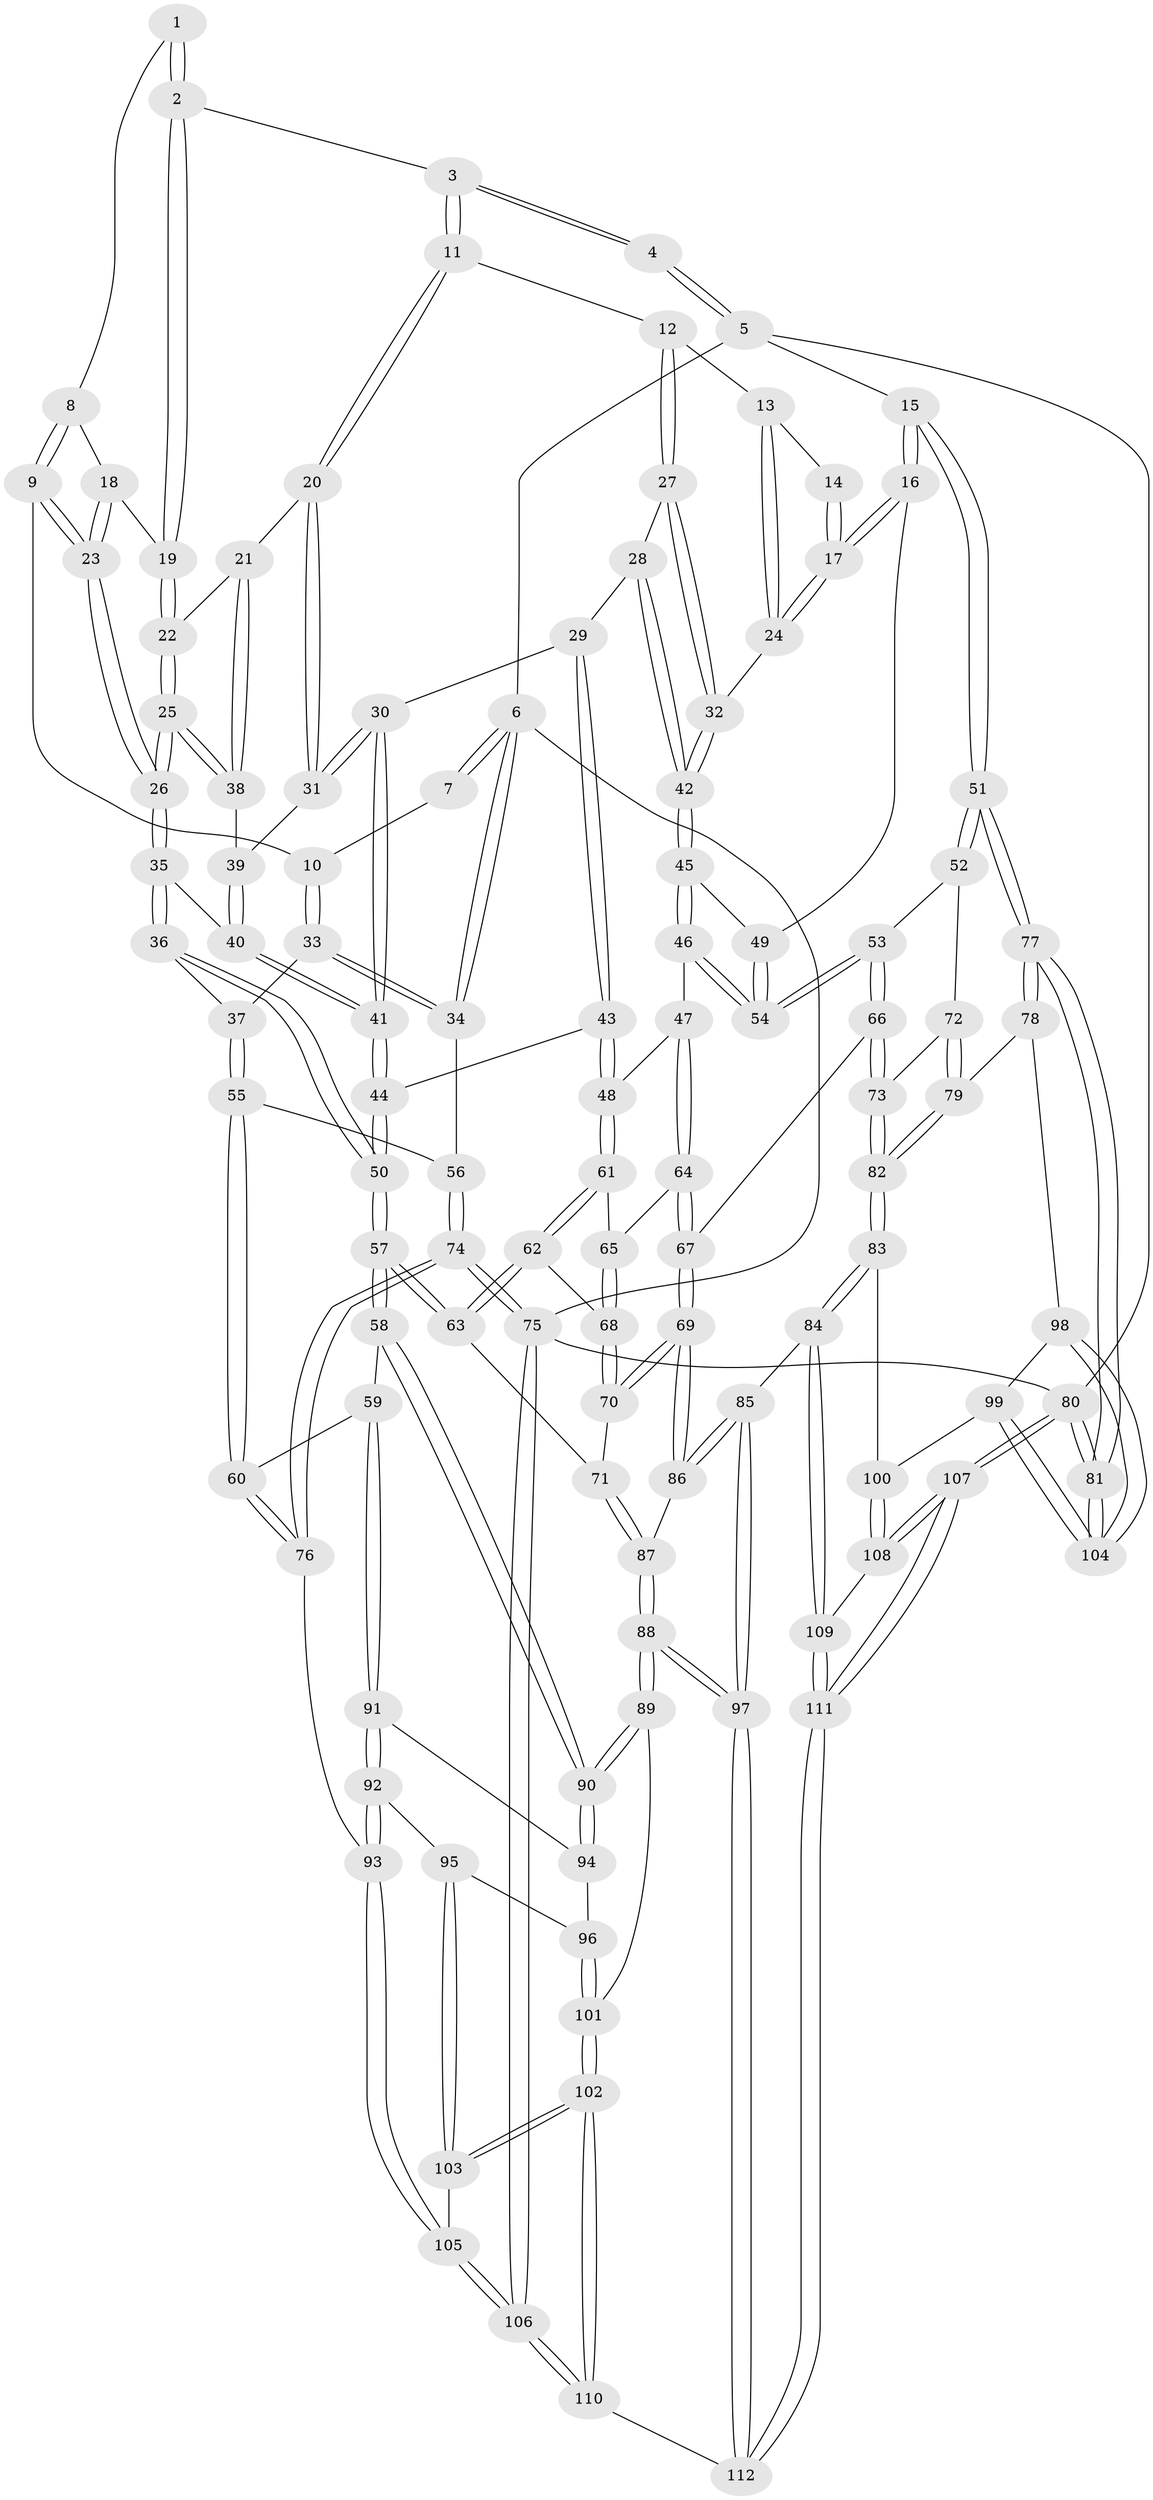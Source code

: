 // Generated by graph-tools (version 1.1) at 2025/17/03/09/25 04:17:12]
// undirected, 112 vertices, 277 edges
graph export_dot {
graph [start="1"]
  node [color=gray90,style=filled];
  1 [pos="+0.18839330512703245+0"];
  2 [pos="+0.4102605865785342+0"];
  3 [pos="+0.4232677428143503+0"];
  4 [pos="+0.7737049499344818+0"];
  5 [pos="+1+0"];
  6 [pos="+0+0"];
  7 [pos="+0.0463358215566633+0"];
  8 [pos="+0.18991555728487422+0.038074672177977616"];
  9 [pos="+0.12487857986276596+0.10836937322622743"];
  10 [pos="+0.11896081819821804+0.10752055750902124"];
  11 [pos="+0.5796783563032228+0.05898706346830348"];
  12 [pos="+0.6111278506311709+0.10410565741960581"];
  13 [pos="+0.7060813496309053+0.02558642487950797"];
  14 [pos="+0.769599472555038+0"];
  15 [pos="+1+0.1973224061311732"];
  16 [pos="+0.9429004310616089+0.2205319844644652"];
  17 [pos="+0.8510073671245136+0.18633124460161743"];
  18 [pos="+0.265181232951777+0.04295006291925291"];
  19 [pos="+0.38056731194703813+0"];
  20 [pos="+0.41740946403582474+0.11616488713753763"];
  21 [pos="+0.41357696079393436+0.10885042527431953"];
  22 [pos="+0.3839283553436889+0"];
  23 [pos="+0.20108411291099082+0.1434397040804358"];
  24 [pos="+0.8299195440891386+0.18434930672165944"];
  25 [pos="+0.2524525746365209+0.16825482092236038"];
  26 [pos="+0.22659966920735367+0.17594773703194572"];
  27 [pos="+0.6057007290884145+0.15782738676501845"];
  28 [pos="+0.5742888574005146+0.18886866885664758"];
  29 [pos="+0.5549305716260736+0.19948385518599407"];
  30 [pos="+0.4436991288382962+0.15936626268123177"];
  31 [pos="+0.4289996312597842+0.14142032336189284"];
  32 [pos="+0.7823997703312003+0.19638795489958744"];
  33 [pos="+0+0.21121580437110718"];
  34 [pos="+0+0.20894958276544937"];
  35 [pos="+0.22384366068111272+0.23272913463939449"];
  36 [pos="+0.17587373640672888+0.29469091359574845"];
  37 [pos="+0.12945036367267787+0.3160860767821382"];
  38 [pos="+0.2742873033986285+0.16860294993330746"];
  39 [pos="+0.3343724852728486+0.20102619184643544"];
  40 [pos="+0.32800463415514136+0.2742880978197786"];
  41 [pos="+0.37029169965624664+0.31587060704109055"];
  42 [pos="+0.6928950281379561+0.31070294110048063"];
  43 [pos="+0.5306488174962531+0.3437078176313034"];
  44 [pos="+0.37482076051349567+0.33509399561792547"];
  45 [pos="+0.6866390472927852+0.35051070989255184"];
  46 [pos="+0.6786670901356571+0.37824208579303176"];
  47 [pos="+0.6299411093963919+0.39934575529704763"];
  48 [pos="+0.5334371056328492+0.34783776939929567"];
  49 [pos="+0.9072129901450423+0.2662016370397413"];
  50 [pos="+0.3333317436443766+0.40015706939323614"];
  51 [pos="+1+0.4597946027119605"];
  52 [pos="+0.9131113605561662+0.5247228654696026"];
  53 [pos="+0.8029471409347688+0.4455468238681552"];
  54 [pos="+0.797829674181331+0.42671341543018504"];
  55 [pos="+0.13760964410088186+0.4782114164850868"];
  56 [pos="+0+0.3887371688111274"];
  57 [pos="+0.31097054143137953+0.5345623519850908"];
  58 [pos="+0.29667904022020775+0.5425714531015555"];
  59 [pos="+0.28400134226770585+0.5455642212753228"];
  60 [pos="+0.16514860379371818+0.5210569499302095"];
  61 [pos="+0.4811611209937585+0.4639115329255202"];
  62 [pos="+0.4279737310855844+0.5208104378569595"];
  63 [pos="+0.3911301802820718+0.5486246667124982"];
  64 [pos="+0.6266723197416295+0.4384747825378001"];
  65 [pos="+0.5753134704118233+0.4875920234240832"];
  66 [pos="+0.7055737403876547+0.5860581033225694"];
  67 [pos="+0.6970012277336891+0.5857150560913968"];
  68 [pos="+0.5657773743979335+0.5124109263336737"];
  69 [pos="+0.6431797559438144+0.6154646456656797"];
  70 [pos="+0.574841172760989+0.581995063427615"];
  71 [pos="+0.44714563845798105+0.5965988439981611"];
  72 [pos="+0.8845528107076449+0.5742654589812205"];
  73 [pos="+0.7164000848689307+0.5938279486937875"];
  74 [pos="+0+0.697415933009032"];
  75 [pos="+0+1"];
  76 [pos="+0+0.6949592796881703"];
  77 [pos="+1+0.6491474248366063"];
  78 [pos="+0.9000308441788921+0.7155778530717597"];
  79 [pos="+0.88215278218469+0.7079759060863084"];
  80 [pos="+1+1"];
  81 [pos="+1+1"];
  82 [pos="+0.8030992085645348+0.7273146300201928"];
  83 [pos="+0.7552071303609812+0.7969034405813835"];
  84 [pos="+0.6994120955565722+0.835333846906575"];
  85 [pos="+0.6839347497656628+0.8368045734134233"];
  86 [pos="+0.6078694742038888+0.7066872454447873"];
  87 [pos="+0.4889709577421163+0.715615633897607"];
  88 [pos="+0.4187439666244888+0.8386315563340431"];
  89 [pos="+0.4065190077141276+0.8376029753847936"];
  90 [pos="+0.3742218098218676+0.781124999525222"];
  91 [pos="+0.2623333466414861+0.609259119091682"];
  92 [pos="+0.0836296116219498+0.747396165315386"];
  93 [pos="+0.04954803541944316+0.7464432596770182"];
  94 [pos="+0.23798360828002627+0.7091546565074048"];
  95 [pos="+0.19823876139724306+0.7621263183152944"];
  96 [pos="+0.20999415399974894+0.7572710551651749"];
  97 [pos="+0.5484289307871106+0.9590414800408056"];
  98 [pos="+0.9205794053358838+0.7891397988190452"];
  99 [pos="+0.8707549690603887+0.8579609549440896"];
  100 [pos="+0.864736461465768+0.8594700372536636"];
  101 [pos="+0.3504444308116269+0.8594569791023787"];
  102 [pos="+0.2649295192946492+0.9398469062171929"];
  103 [pos="+0.19248183498711216+0.8564177621258215"];
  104 [pos="+1+0.9802920559658239"];
  105 [pos="+0.09074830133995078+0.8617374237066157"];
  106 [pos="+0.03753630547170554+1"];
  107 [pos="+1+1"];
  108 [pos="+0.8505529218820638+0.9202150502725426"];
  109 [pos="+0.7611312464001455+0.9091650351237269"];
  110 [pos="+0.11782629468015546+1"];
  111 [pos="+0.8490857820188968+1"];
  112 [pos="+0.5550552580545268+1"];
  1 -- 2;
  1 -- 2;
  1 -- 8;
  2 -- 3;
  2 -- 19;
  2 -- 19;
  3 -- 4;
  3 -- 4;
  3 -- 11;
  3 -- 11;
  4 -- 5;
  4 -- 5;
  5 -- 6;
  5 -- 15;
  5 -- 80;
  6 -- 7;
  6 -- 7;
  6 -- 34;
  6 -- 34;
  6 -- 75;
  7 -- 10;
  8 -- 9;
  8 -- 9;
  8 -- 18;
  9 -- 10;
  9 -- 23;
  9 -- 23;
  10 -- 33;
  10 -- 33;
  11 -- 12;
  11 -- 20;
  11 -- 20;
  12 -- 13;
  12 -- 27;
  12 -- 27;
  13 -- 14;
  13 -- 24;
  13 -- 24;
  14 -- 17;
  14 -- 17;
  15 -- 16;
  15 -- 16;
  15 -- 51;
  15 -- 51;
  16 -- 17;
  16 -- 17;
  16 -- 49;
  17 -- 24;
  17 -- 24;
  18 -- 19;
  18 -- 23;
  18 -- 23;
  19 -- 22;
  19 -- 22;
  20 -- 21;
  20 -- 31;
  20 -- 31;
  21 -- 22;
  21 -- 38;
  21 -- 38;
  22 -- 25;
  22 -- 25;
  23 -- 26;
  23 -- 26;
  24 -- 32;
  25 -- 26;
  25 -- 26;
  25 -- 38;
  25 -- 38;
  26 -- 35;
  26 -- 35;
  27 -- 28;
  27 -- 32;
  27 -- 32;
  28 -- 29;
  28 -- 42;
  28 -- 42;
  29 -- 30;
  29 -- 43;
  29 -- 43;
  30 -- 31;
  30 -- 31;
  30 -- 41;
  30 -- 41;
  31 -- 39;
  32 -- 42;
  32 -- 42;
  33 -- 34;
  33 -- 34;
  33 -- 37;
  34 -- 56;
  35 -- 36;
  35 -- 36;
  35 -- 40;
  36 -- 37;
  36 -- 50;
  36 -- 50;
  37 -- 55;
  37 -- 55;
  38 -- 39;
  39 -- 40;
  39 -- 40;
  40 -- 41;
  40 -- 41;
  41 -- 44;
  41 -- 44;
  42 -- 45;
  42 -- 45;
  43 -- 44;
  43 -- 48;
  43 -- 48;
  44 -- 50;
  44 -- 50;
  45 -- 46;
  45 -- 46;
  45 -- 49;
  46 -- 47;
  46 -- 54;
  46 -- 54;
  47 -- 48;
  47 -- 64;
  47 -- 64;
  48 -- 61;
  48 -- 61;
  49 -- 54;
  49 -- 54;
  50 -- 57;
  50 -- 57;
  51 -- 52;
  51 -- 52;
  51 -- 77;
  51 -- 77;
  52 -- 53;
  52 -- 72;
  53 -- 54;
  53 -- 54;
  53 -- 66;
  53 -- 66;
  55 -- 56;
  55 -- 60;
  55 -- 60;
  56 -- 74;
  56 -- 74;
  57 -- 58;
  57 -- 58;
  57 -- 63;
  57 -- 63;
  58 -- 59;
  58 -- 90;
  58 -- 90;
  59 -- 60;
  59 -- 91;
  59 -- 91;
  60 -- 76;
  60 -- 76;
  61 -- 62;
  61 -- 62;
  61 -- 65;
  62 -- 63;
  62 -- 63;
  62 -- 68;
  63 -- 71;
  64 -- 65;
  64 -- 67;
  64 -- 67;
  65 -- 68;
  65 -- 68;
  66 -- 67;
  66 -- 73;
  66 -- 73;
  67 -- 69;
  67 -- 69;
  68 -- 70;
  68 -- 70;
  69 -- 70;
  69 -- 70;
  69 -- 86;
  69 -- 86;
  70 -- 71;
  71 -- 87;
  71 -- 87;
  72 -- 73;
  72 -- 79;
  72 -- 79;
  73 -- 82;
  73 -- 82;
  74 -- 75;
  74 -- 75;
  74 -- 76;
  74 -- 76;
  75 -- 106;
  75 -- 106;
  75 -- 80;
  76 -- 93;
  77 -- 78;
  77 -- 78;
  77 -- 81;
  77 -- 81;
  78 -- 79;
  78 -- 98;
  79 -- 82;
  79 -- 82;
  80 -- 81;
  80 -- 81;
  80 -- 107;
  80 -- 107;
  81 -- 104;
  81 -- 104;
  82 -- 83;
  82 -- 83;
  83 -- 84;
  83 -- 84;
  83 -- 100;
  84 -- 85;
  84 -- 109;
  84 -- 109;
  85 -- 86;
  85 -- 86;
  85 -- 97;
  85 -- 97;
  86 -- 87;
  87 -- 88;
  87 -- 88;
  88 -- 89;
  88 -- 89;
  88 -- 97;
  88 -- 97;
  89 -- 90;
  89 -- 90;
  89 -- 101;
  90 -- 94;
  90 -- 94;
  91 -- 92;
  91 -- 92;
  91 -- 94;
  92 -- 93;
  92 -- 93;
  92 -- 95;
  93 -- 105;
  93 -- 105;
  94 -- 96;
  95 -- 96;
  95 -- 103;
  95 -- 103;
  96 -- 101;
  96 -- 101;
  97 -- 112;
  97 -- 112;
  98 -- 99;
  98 -- 104;
  98 -- 104;
  99 -- 100;
  99 -- 104;
  99 -- 104;
  100 -- 108;
  100 -- 108;
  101 -- 102;
  101 -- 102;
  102 -- 103;
  102 -- 103;
  102 -- 110;
  102 -- 110;
  103 -- 105;
  105 -- 106;
  105 -- 106;
  106 -- 110;
  106 -- 110;
  107 -- 108;
  107 -- 108;
  107 -- 111;
  107 -- 111;
  108 -- 109;
  109 -- 111;
  109 -- 111;
  110 -- 112;
  111 -- 112;
  111 -- 112;
}
